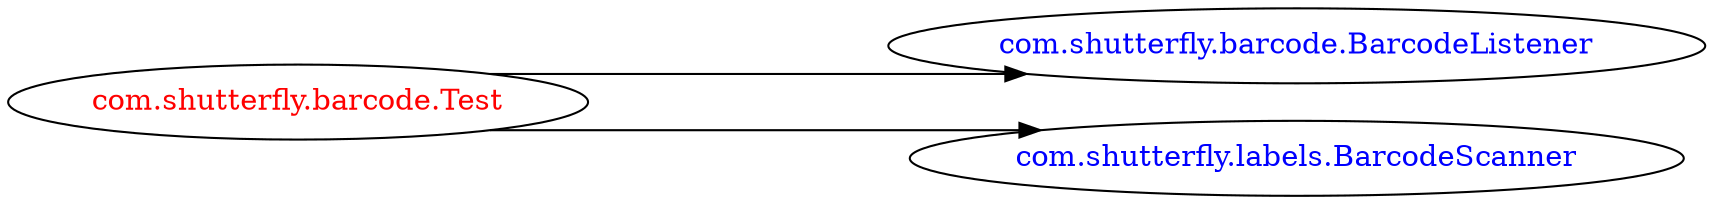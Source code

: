 digraph dependencyGraph {
 concentrate=true;
 ranksep="2.0";
 rankdir="LR"; 
 splines="ortho";
"com.shutterfly.barcode.Test" [fontcolor="red"];
"com.shutterfly.barcode.BarcodeListener" [ fontcolor="blue" ];
"com.shutterfly.barcode.Test"->"com.shutterfly.barcode.BarcodeListener";
"com.shutterfly.labels.BarcodeScanner" [ fontcolor="blue" ];
"com.shutterfly.barcode.Test"->"com.shutterfly.labels.BarcodeScanner";
}